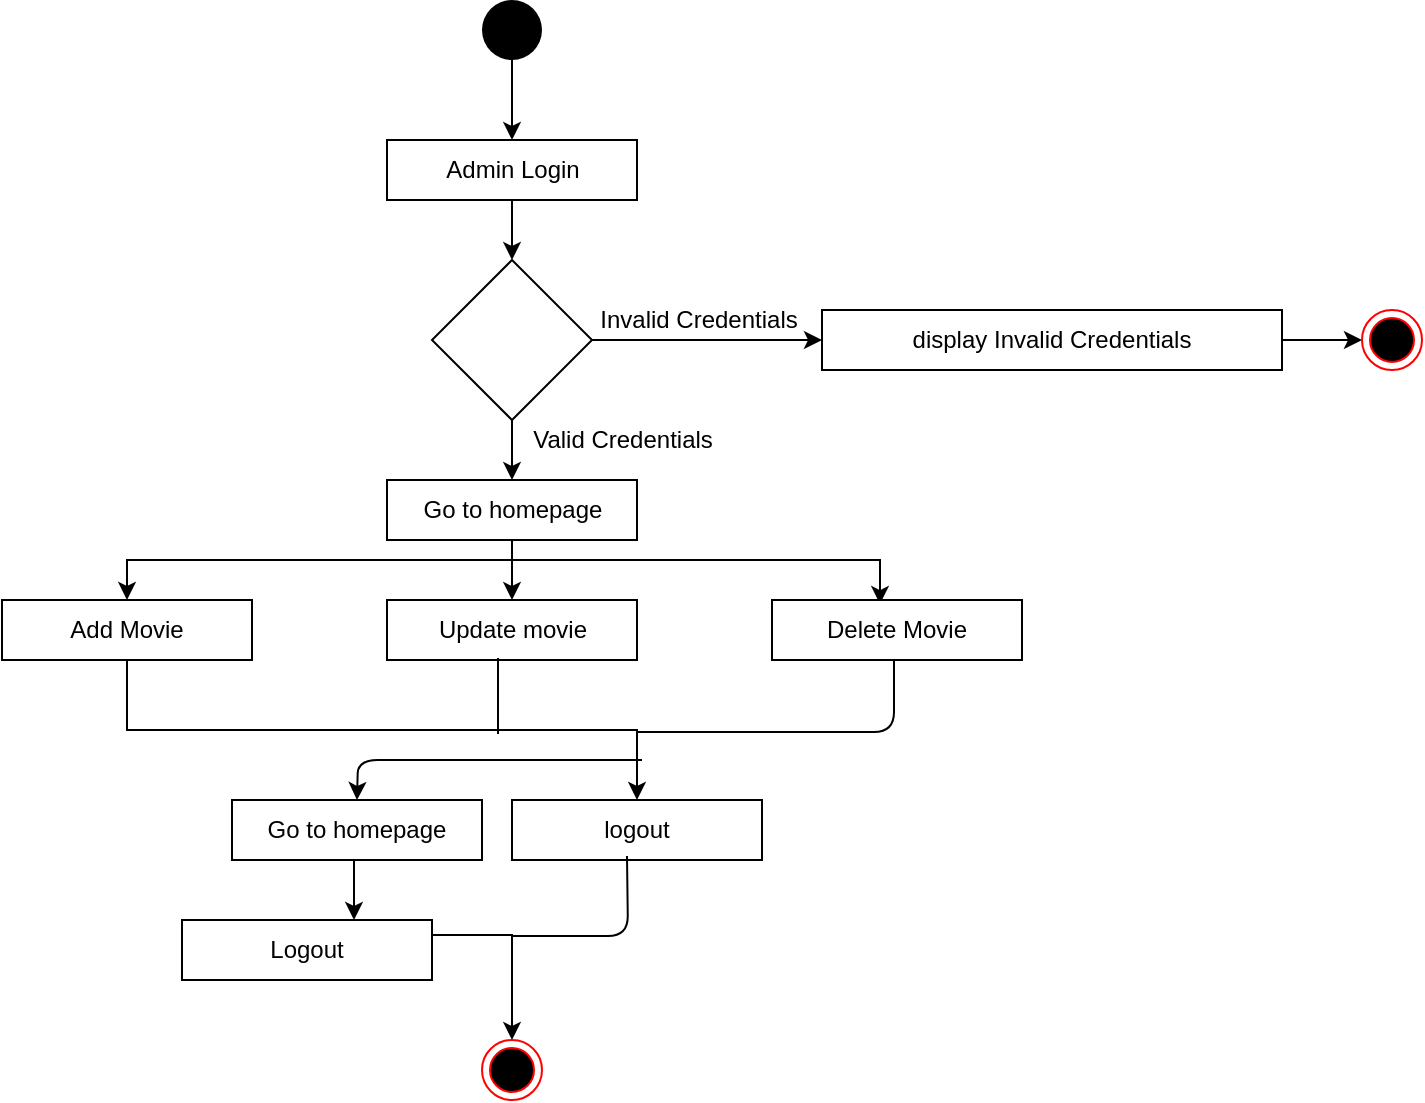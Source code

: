 <mxfile version="13.10.4" type="github">
  <diagram id="gsTaq-lC7e8fo5LnqLd6" name="Page-1">
    <mxGraphModel dx="1022" dy="720" grid="1" gridSize="10" guides="1" tooltips="1" connect="1" arrows="1" fold="1" page="1" pageScale="1" pageWidth="850" pageHeight="1100" math="0" shadow="0">
      <root>
        <mxCell id="0" />
        <mxCell id="1" parent="0" />
        <mxCell id="9GFyErXqcewZroUCBzi0-1" style="edgeStyle=orthogonalEdgeStyle;rounded=0;orthogonalLoop=1;jettySize=auto;html=1;exitX=0.5;exitY=1;exitDx=0;exitDy=0;entryX=0.5;entryY=0;entryDx=0;entryDy=0;" edge="1" parent="1" source="9GFyErXqcewZroUCBzi0-2" target="9GFyErXqcewZroUCBzi0-4">
          <mxGeometry relative="1" as="geometry" />
        </mxCell>
        <mxCell id="9GFyErXqcewZroUCBzi0-2" value="" style="ellipse;fillColor=#000000;strokeColor=none;" vertex="1" parent="1">
          <mxGeometry x="280" y="30" width="30" height="30" as="geometry" />
        </mxCell>
        <mxCell id="9GFyErXqcewZroUCBzi0-3" style="edgeStyle=orthogonalEdgeStyle;rounded=0;orthogonalLoop=1;jettySize=auto;html=1;exitX=0.5;exitY=1;exitDx=0;exitDy=0;entryX=0.5;entryY=0;entryDx=0;entryDy=0;" edge="1" parent="1" source="9GFyErXqcewZroUCBzi0-4" target="9GFyErXqcewZroUCBzi0-7">
          <mxGeometry relative="1" as="geometry" />
        </mxCell>
        <mxCell id="9GFyErXqcewZroUCBzi0-4" value="Admin Login" style="rounded=0;whiteSpace=wrap;html=1;" vertex="1" parent="1">
          <mxGeometry x="232.5" y="100" width="125" height="30" as="geometry" />
        </mxCell>
        <mxCell id="9GFyErXqcewZroUCBzi0-5" style="edgeStyle=orthogonalEdgeStyle;rounded=0;orthogonalLoop=1;jettySize=auto;html=1;" edge="1" parent="1" source="9GFyErXqcewZroUCBzi0-7" target="9GFyErXqcewZroUCBzi0-9">
          <mxGeometry relative="1" as="geometry" />
        </mxCell>
        <mxCell id="9GFyErXqcewZroUCBzi0-6" style="edgeStyle=orthogonalEdgeStyle;rounded=0;orthogonalLoop=1;jettySize=auto;html=1;exitX=0.5;exitY=1;exitDx=0;exitDy=0;entryX=0.5;entryY=0;entryDx=0;entryDy=0;" edge="1" parent="1" source="9GFyErXqcewZroUCBzi0-7" target="9GFyErXqcewZroUCBzi0-10">
          <mxGeometry relative="1" as="geometry" />
        </mxCell>
        <mxCell id="9GFyErXqcewZroUCBzi0-7" value="" style="rhombus;whiteSpace=wrap;html=1;" vertex="1" parent="1">
          <mxGeometry x="255" y="160" width="80" height="80" as="geometry" />
        </mxCell>
        <mxCell id="9GFyErXqcewZroUCBzi0-8" style="edgeStyle=orthogonalEdgeStyle;rounded=0;orthogonalLoop=1;jettySize=auto;html=1;exitX=1;exitY=0.5;exitDx=0;exitDy=0;entryX=0;entryY=0.5;entryDx=0;entryDy=0;" edge="1" parent="1" source="9GFyErXqcewZroUCBzi0-9" target="9GFyErXqcewZroUCBzi0-11">
          <mxGeometry relative="1" as="geometry" />
        </mxCell>
        <mxCell id="9GFyErXqcewZroUCBzi0-9" value="display Invalid Credentials" style="rounded=0;whiteSpace=wrap;html=1;" vertex="1" parent="1">
          <mxGeometry x="450" y="185" width="230" height="30" as="geometry" />
        </mxCell>
        <mxCell id="9GFyErXqcewZroUCBzi0-21" style="edgeStyle=orthogonalEdgeStyle;rounded=0;orthogonalLoop=1;jettySize=auto;html=1;exitX=0.5;exitY=1;exitDx=0;exitDy=0;entryX=0.5;entryY=0;entryDx=0;entryDy=0;" edge="1" parent="1" source="9GFyErXqcewZroUCBzi0-10" target="9GFyErXqcewZroUCBzi0-16">
          <mxGeometry relative="1" as="geometry">
            <Array as="points">
              <mxPoint x="295" y="310" />
              <mxPoint x="103" y="310" />
            </Array>
          </mxGeometry>
        </mxCell>
        <mxCell id="9GFyErXqcewZroUCBzi0-22" style="edgeStyle=orthogonalEdgeStyle;rounded=0;orthogonalLoop=1;jettySize=auto;html=1;entryX=0.432;entryY=0.067;entryDx=0;entryDy=0;entryPerimeter=0;" edge="1" parent="1" source="9GFyErXqcewZroUCBzi0-10" target="9GFyErXqcewZroUCBzi0-14">
          <mxGeometry relative="1" as="geometry">
            <Array as="points">
              <mxPoint x="295" y="310" />
              <mxPoint x="479" y="310" />
            </Array>
          </mxGeometry>
        </mxCell>
        <mxCell id="9GFyErXqcewZroUCBzi0-23" style="edgeStyle=orthogonalEdgeStyle;rounded=0;orthogonalLoop=1;jettySize=auto;html=1;" edge="1" parent="1" source="9GFyErXqcewZroUCBzi0-10" target="9GFyErXqcewZroUCBzi0-15">
          <mxGeometry relative="1" as="geometry" />
        </mxCell>
        <mxCell id="9GFyErXqcewZroUCBzi0-10" value="Go to homepage" style="rounded=0;whiteSpace=wrap;html=1;" vertex="1" parent="1">
          <mxGeometry x="232.5" y="270" width="125" height="30" as="geometry" />
        </mxCell>
        <mxCell id="9GFyErXqcewZroUCBzi0-11" value="" style="ellipse;html=1;shape=endState;fillColor=#000000;strokeColor=#ff0000;" vertex="1" parent="1">
          <mxGeometry x="720" y="185" width="30" height="30" as="geometry" />
        </mxCell>
        <mxCell id="9GFyErXqcewZroUCBzi0-12" value="Invalid Credentials" style="text;html=1;align=center;verticalAlign=middle;resizable=0;points=[];autosize=1;" vertex="1" parent="1">
          <mxGeometry x="332.5" y="180" width="110" height="20" as="geometry" />
        </mxCell>
        <mxCell id="9GFyErXqcewZroUCBzi0-13" value="Valid Credentials" style="text;html=1;align=center;verticalAlign=middle;resizable=0;points=[];autosize=1;" vertex="1" parent="1">
          <mxGeometry x="295" y="240" width="110" height="20" as="geometry" />
        </mxCell>
        <mxCell id="9GFyErXqcewZroUCBzi0-14" value="Delete Movie" style="rounded=0;whiteSpace=wrap;html=1;" vertex="1" parent="1">
          <mxGeometry x="425" y="330" width="125" height="30" as="geometry" />
        </mxCell>
        <mxCell id="9GFyErXqcewZroUCBzi0-15" value="Update movie" style="rounded=0;whiteSpace=wrap;html=1;" vertex="1" parent="1">
          <mxGeometry x="232.5" y="330" width="125" height="30" as="geometry" />
        </mxCell>
        <mxCell id="9GFyErXqcewZroUCBzi0-24" style="edgeStyle=orthogonalEdgeStyle;rounded=0;orthogonalLoop=1;jettySize=auto;html=1;exitX=0.5;exitY=1;exitDx=0;exitDy=0;entryX=0.5;entryY=0;entryDx=0;entryDy=0;" edge="1" parent="1" source="9GFyErXqcewZroUCBzi0-16" target="9GFyErXqcewZroUCBzi0-17">
          <mxGeometry relative="1" as="geometry" />
        </mxCell>
        <mxCell id="9GFyErXqcewZroUCBzi0-16" value="Add Movie" style="rounded=0;whiteSpace=wrap;html=1;" vertex="1" parent="1">
          <mxGeometry x="40" y="330" width="125" height="30" as="geometry" />
        </mxCell>
        <mxCell id="9GFyErXqcewZroUCBzi0-17" value="logout" style="rounded=0;whiteSpace=wrap;html=1;" vertex="1" parent="1">
          <mxGeometry x="295" y="430" width="125" height="30" as="geometry" />
        </mxCell>
        <mxCell id="9GFyErXqcewZroUCBzi0-29" style="edgeStyle=orthogonalEdgeStyle;rounded=0;orthogonalLoop=1;jettySize=auto;html=1;exitX=0.5;exitY=1;exitDx=0;exitDy=0;entryX=0.688;entryY=0;entryDx=0;entryDy=0;entryPerimeter=0;" edge="1" parent="1" source="9GFyErXqcewZroUCBzi0-18" target="9GFyErXqcewZroUCBzi0-19">
          <mxGeometry relative="1" as="geometry" />
        </mxCell>
        <mxCell id="9GFyErXqcewZroUCBzi0-18" value="Go to homepage" style="rounded=0;whiteSpace=wrap;html=1;" vertex="1" parent="1">
          <mxGeometry x="155" y="430" width="125" height="30" as="geometry" />
        </mxCell>
        <mxCell id="9GFyErXqcewZroUCBzi0-30" style="edgeStyle=orthogonalEdgeStyle;rounded=0;orthogonalLoop=1;jettySize=auto;html=1;exitX=1;exitY=0.25;exitDx=0;exitDy=0;entryX=0.5;entryY=0;entryDx=0;entryDy=0;" edge="1" parent="1" source="9GFyErXqcewZroUCBzi0-19" target="9GFyErXqcewZroUCBzi0-20">
          <mxGeometry relative="1" as="geometry" />
        </mxCell>
        <mxCell id="9GFyErXqcewZroUCBzi0-19" value="Logout" style="rounded=0;whiteSpace=wrap;html=1;" vertex="1" parent="1">
          <mxGeometry x="130" y="490" width="125" height="30" as="geometry" />
        </mxCell>
        <mxCell id="9GFyErXqcewZroUCBzi0-20" value="" style="ellipse;html=1;shape=endState;fillColor=#000000;strokeColor=#ff0000;" vertex="1" parent="1">
          <mxGeometry x="280" y="550" width="30" height="30" as="geometry" />
        </mxCell>
        <mxCell id="9GFyErXqcewZroUCBzi0-26" value="" style="endArrow=none;html=1;" edge="1" parent="1">
          <mxGeometry width="50" height="50" relative="1" as="geometry">
            <mxPoint x="358" y="396" as="sourcePoint" />
            <mxPoint x="486" y="360" as="targetPoint" />
            <Array as="points">
              <mxPoint x="486" y="396" />
            </Array>
          </mxGeometry>
        </mxCell>
        <mxCell id="9GFyErXqcewZroUCBzi0-27" value="" style="endArrow=none;html=1;entryX=0.444;entryY=1.067;entryDx=0;entryDy=0;entryPerimeter=0;" edge="1" parent="1">
          <mxGeometry width="50" height="50" relative="1" as="geometry">
            <mxPoint x="288" y="397" as="sourcePoint" />
            <mxPoint x="288" y="359.01" as="targetPoint" />
          </mxGeometry>
        </mxCell>
        <mxCell id="9GFyErXqcewZroUCBzi0-28" value="" style="endArrow=classic;html=1;entryX=0.5;entryY=0;entryDx=0;entryDy=0;" edge="1" parent="1" target="9GFyErXqcewZroUCBzi0-18">
          <mxGeometry width="50" height="50" relative="1" as="geometry">
            <mxPoint x="360" y="410" as="sourcePoint" />
            <mxPoint x="190" y="400" as="targetPoint" />
            <Array as="points">
              <mxPoint x="218" y="410" />
            </Array>
          </mxGeometry>
        </mxCell>
        <mxCell id="9GFyErXqcewZroUCBzi0-31" value="" style="endArrow=none;html=1;entryX=0.5;entryY=1;entryDx=0;entryDy=0;" edge="1" parent="1">
          <mxGeometry width="50" height="50" relative="1" as="geometry">
            <mxPoint x="295" y="498" as="sourcePoint" />
            <mxPoint x="352.5" y="458" as="targetPoint" />
            <Array as="points">
              <mxPoint x="353" y="498" />
            </Array>
          </mxGeometry>
        </mxCell>
      </root>
    </mxGraphModel>
  </diagram>
</mxfile>
